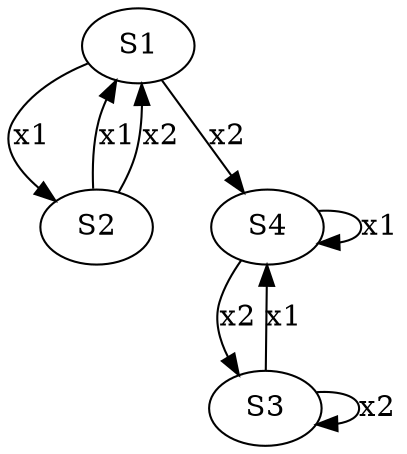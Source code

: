 digraph G {
S1 -> S2 [label="x1"];
S2 -> S1 [label="x1"];
S3 -> S4 [label="x1"];
S4 -> S4 [label="x1"];
S1 -> S4 [label="x2"];
S2 -> S1 [label="x2"];
S3 -> S3 [label="x2"];
S4 -> S3 [label="x2"];
}
